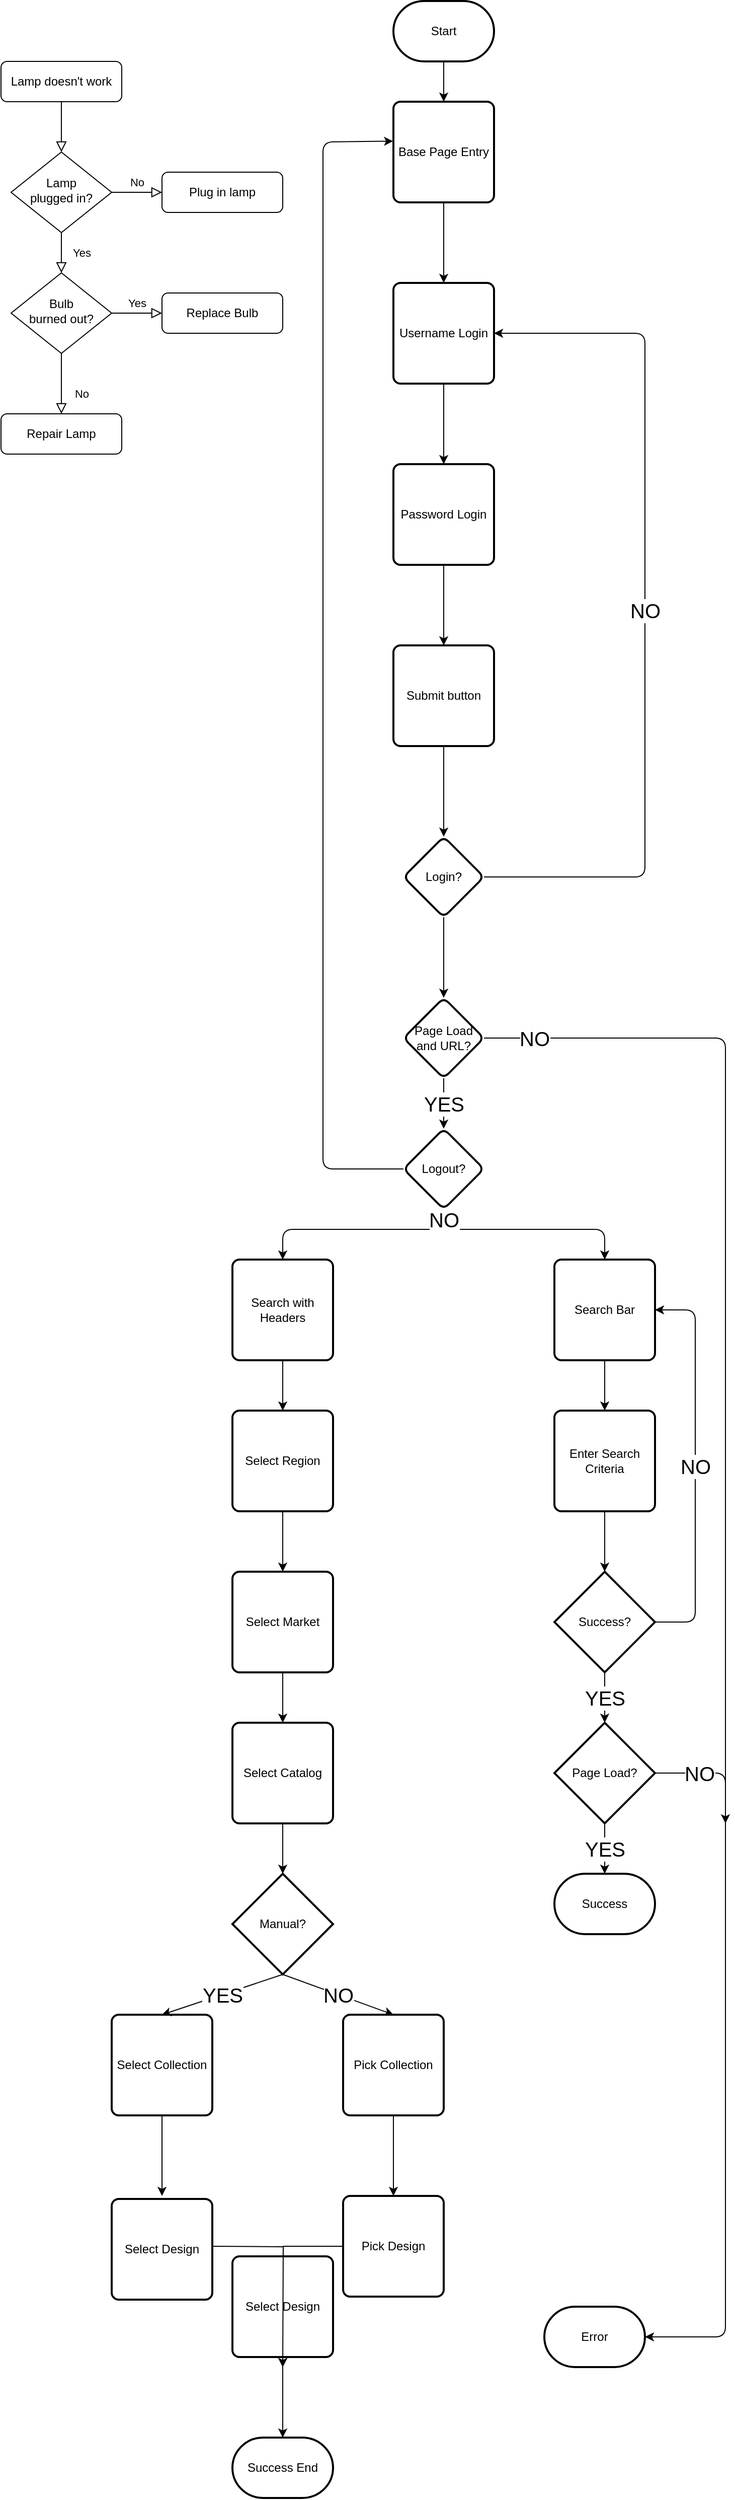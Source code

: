 <mxfile version="13.8.0" type="github">
  <diagram id="C5RBs43oDa-KdzZeNtuy" name="Page-1">
    <mxGraphModel dx="1209" dy="675" grid="1" gridSize="10" guides="1" tooltips="1" connect="1" arrows="1" fold="1" page="1" pageScale="1" pageWidth="827" pageHeight="1169" math="0" shadow="0">
      <root>
        <mxCell id="WIyWlLk6GJQsqaUBKTNV-0" />
        <mxCell id="WIyWlLk6GJQsqaUBKTNV-1" parent="WIyWlLk6GJQsqaUBKTNV-0" />
        <mxCell id="WIyWlLk6GJQsqaUBKTNV-2" value="" style="rounded=0;html=1;jettySize=auto;orthogonalLoop=1;fontSize=11;endArrow=block;endFill=0;endSize=8;strokeWidth=1;shadow=0;labelBackgroundColor=none;edgeStyle=orthogonalEdgeStyle;" parent="WIyWlLk6GJQsqaUBKTNV-1" source="WIyWlLk6GJQsqaUBKTNV-3" target="WIyWlLk6GJQsqaUBKTNV-6" edge="1">
          <mxGeometry relative="1" as="geometry" />
        </mxCell>
        <mxCell id="WIyWlLk6GJQsqaUBKTNV-3" value="Lamp doesn&#39;t work" style="rounded=1;whiteSpace=wrap;html=1;fontSize=12;glass=0;strokeWidth=1;shadow=0;" parent="WIyWlLk6GJQsqaUBKTNV-1" vertex="1">
          <mxGeometry x="160" y="80" width="120" height="40" as="geometry" />
        </mxCell>
        <mxCell id="WIyWlLk6GJQsqaUBKTNV-4" value="Yes" style="rounded=0;html=1;jettySize=auto;orthogonalLoop=1;fontSize=11;endArrow=block;endFill=0;endSize=8;strokeWidth=1;shadow=0;labelBackgroundColor=none;edgeStyle=orthogonalEdgeStyle;" parent="WIyWlLk6GJQsqaUBKTNV-1" source="WIyWlLk6GJQsqaUBKTNV-6" target="WIyWlLk6GJQsqaUBKTNV-10" edge="1">
          <mxGeometry y="20" relative="1" as="geometry">
            <mxPoint as="offset" />
          </mxGeometry>
        </mxCell>
        <mxCell id="WIyWlLk6GJQsqaUBKTNV-5" value="No" style="edgeStyle=orthogonalEdgeStyle;rounded=0;html=1;jettySize=auto;orthogonalLoop=1;fontSize=11;endArrow=block;endFill=0;endSize=8;strokeWidth=1;shadow=0;labelBackgroundColor=none;" parent="WIyWlLk6GJQsqaUBKTNV-1" source="WIyWlLk6GJQsqaUBKTNV-6" target="WIyWlLk6GJQsqaUBKTNV-7" edge="1">
          <mxGeometry y="10" relative="1" as="geometry">
            <mxPoint as="offset" />
          </mxGeometry>
        </mxCell>
        <mxCell id="WIyWlLk6GJQsqaUBKTNV-6" value="Lamp&lt;br&gt;plugged in?" style="rhombus;whiteSpace=wrap;html=1;shadow=0;fontFamily=Helvetica;fontSize=12;align=center;strokeWidth=1;spacing=6;spacingTop=-4;" parent="WIyWlLk6GJQsqaUBKTNV-1" vertex="1">
          <mxGeometry x="170" y="170" width="100" height="80" as="geometry" />
        </mxCell>
        <mxCell id="WIyWlLk6GJQsqaUBKTNV-7" value="Plug in lamp" style="rounded=1;whiteSpace=wrap;html=1;fontSize=12;glass=0;strokeWidth=1;shadow=0;" parent="WIyWlLk6GJQsqaUBKTNV-1" vertex="1">
          <mxGeometry x="320" y="190" width="120" height="40" as="geometry" />
        </mxCell>
        <mxCell id="WIyWlLk6GJQsqaUBKTNV-8" value="No" style="rounded=0;html=1;jettySize=auto;orthogonalLoop=1;fontSize=11;endArrow=block;endFill=0;endSize=8;strokeWidth=1;shadow=0;labelBackgroundColor=none;edgeStyle=orthogonalEdgeStyle;" parent="WIyWlLk6GJQsqaUBKTNV-1" source="WIyWlLk6GJQsqaUBKTNV-10" target="WIyWlLk6GJQsqaUBKTNV-11" edge="1">
          <mxGeometry x="0.333" y="20" relative="1" as="geometry">
            <mxPoint as="offset" />
          </mxGeometry>
        </mxCell>
        <mxCell id="WIyWlLk6GJQsqaUBKTNV-9" value="Yes" style="edgeStyle=orthogonalEdgeStyle;rounded=0;html=1;jettySize=auto;orthogonalLoop=1;fontSize=11;endArrow=block;endFill=0;endSize=8;strokeWidth=1;shadow=0;labelBackgroundColor=none;" parent="WIyWlLk6GJQsqaUBKTNV-1" source="WIyWlLk6GJQsqaUBKTNV-10" target="WIyWlLk6GJQsqaUBKTNV-12" edge="1">
          <mxGeometry y="10" relative="1" as="geometry">
            <mxPoint as="offset" />
          </mxGeometry>
        </mxCell>
        <mxCell id="WIyWlLk6GJQsqaUBKTNV-10" value="Bulb&lt;br&gt;burned out?" style="rhombus;whiteSpace=wrap;html=1;shadow=0;fontFamily=Helvetica;fontSize=12;align=center;strokeWidth=1;spacing=6;spacingTop=-4;" parent="WIyWlLk6GJQsqaUBKTNV-1" vertex="1">
          <mxGeometry x="170" y="290" width="100" height="80" as="geometry" />
        </mxCell>
        <mxCell id="WIyWlLk6GJQsqaUBKTNV-11" value="Repair Lamp" style="rounded=1;whiteSpace=wrap;html=1;fontSize=12;glass=0;strokeWidth=1;shadow=0;" parent="WIyWlLk6GJQsqaUBKTNV-1" vertex="1">
          <mxGeometry x="160" y="430" width="120" height="40" as="geometry" />
        </mxCell>
        <mxCell id="WIyWlLk6GJQsqaUBKTNV-12" value="Replace Bulb" style="rounded=1;whiteSpace=wrap;html=1;fontSize=12;glass=0;strokeWidth=1;shadow=0;" parent="WIyWlLk6GJQsqaUBKTNV-1" vertex="1">
          <mxGeometry x="320" y="310" width="120" height="40" as="geometry" />
        </mxCell>
        <mxCell id="Tcygw-R1gbdxCRvLHlvC-0" value="Start" style="strokeWidth=2;html=1;shape=mxgraph.flowchart.terminator;whiteSpace=wrap;" vertex="1" parent="WIyWlLk6GJQsqaUBKTNV-1">
          <mxGeometry x="550" y="20" width="100" height="60" as="geometry" />
        </mxCell>
        <mxCell id="Tcygw-R1gbdxCRvLHlvC-3" value="" style="edgeStyle=orthogonalEdgeStyle;rounded=0;orthogonalLoop=1;jettySize=auto;html=1;" edge="1" parent="WIyWlLk6GJQsqaUBKTNV-1" source="Tcygw-R1gbdxCRvLHlvC-1" target="Tcygw-R1gbdxCRvLHlvC-2">
          <mxGeometry relative="1" as="geometry" />
        </mxCell>
        <mxCell id="Tcygw-R1gbdxCRvLHlvC-1" value="Base Page Entry" style="rounded=1;whiteSpace=wrap;html=1;absoluteArcSize=1;arcSize=14;strokeWidth=2;" vertex="1" parent="WIyWlLk6GJQsqaUBKTNV-1">
          <mxGeometry x="550" y="120" width="100" height="100" as="geometry" />
        </mxCell>
        <mxCell id="Tcygw-R1gbdxCRvLHlvC-5" value="" style="edgeStyle=orthogonalEdgeStyle;rounded=0;orthogonalLoop=1;jettySize=auto;html=1;" edge="1" parent="WIyWlLk6GJQsqaUBKTNV-1" source="Tcygw-R1gbdxCRvLHlvC-2" target="Tcygw-R1gbdxCRvLHlvC-4">
          <mxGeometry relative="1" as="geometry" />
        </mxCell>
        <mxCell id="Tcygw-R1gbdxCRvLHlvC-2" value="Username Login" style="rounded=1;whiteSpace=wrap;html=1;absoluteArcSize=1;arcSize=14;strokeWidth=2;" vertex="1" parent="WIyWlLk6GJQsqaUBKTNV-1">
          <mxGeometry x="550" y="300" width="100" height="100" as="geometry" />
        </mxCell>
        <mxCell id="Tcygw-R1gbdxCRvLHlvC-7" value="" style="edgeStyle=orthogonalEdgeStyle;rounded=0;orthogonalLoop=1;jettySize=auto;html=1;" edge="1" parent="WIyWlLk6GJQsqaUBKTNV-1" source="Tcygw-R1gbdxCRvLHlvC-4" target="Tcygw-R1gbdxCRvLHlvC-6">
          <mxGeometry relative="1" as="geometry" />
        </mxCell>
        <mxCell id="Tcygw-R1gbdxCRvLHlvC-4" value="Password Login" style="rounded=1;whiteSpace=wrap;html=1;absoluteArcSize=1;arcSize=14;strokeWidth=2;" vertex="1" parent="WIyWlLk6GJQsqaUBKTNV-1">
          <mxGeometry x="550" y="480" width="100" height="100" as="geometry" />
        </mxCell>
        <mxCell id="Tcygw-R1gbdxCRvLHlvC-9" value="" style="edgeStyle=orthogonalEdgeStyle;rounded=0;orthogonalLoop=1;jettySize=auto;html=1;" edge="1" parent="WIyWlLk6GJQsqaUBKTNV-1" source="Tcygw-R1gbdxCRvLHlvC-6" target="Tcygw-R1gbdxCRvLHlvC-8">
          <mxGeometry relative="1" as="geometry" />
        </mxCell>
        <mxCell id="Tcygw-R1gbdxCRvLHlvC-6" value="Submit button" style="rounded=1;whiteSpace=wrap;html=1;absoluteArcSize=1;arcSize=14;strokeWidth=2;" vertex="1" parent="WIyWlLk6GJQsqaUBKTNV-1">
          <mxGeometry x="550" y="660" width="100" height="100" as="geometry" />
        </mxCell>
        <mxCell id="Tcygw-R1gbdxCRvLHlvC-23" value="" style="edgeStyle=orthogonalEdgeStyle;rounded=0;orthogonalLoop=1;jettySize=auto;html=1;" edge="1" parent="WIyWlLk6GJQsqaUBKTNV-1" source="Tcygw-R1gbdxCRvLHlvC-8" target="Tcygw-R1gbdxCRvLHlvC-22">
          <mxGeometry relative="1" as="geometry" />
        </mxCell>
        <mxCell id="Tcygw-R1gbdxCRvLHlvC-8" value="Login?" style="rhombus;whiteSpace=wrap;html=1;rounded=1;strokeWidth=2;arcSize=14;" vertex="1" parent="WIyWlLk6GJQsqaUBKTNV-1">
          <mxGeometry x="560" y="850" width="80" height="80" as="geometry" />
        </mxCell>
        <mxCell id="Tcygw-R1gbdxCRvLHlvC-10" value="&lt;font style=&quot;font-size: 20px&quot;&gt;NO&lt;/font&gt;" style="endArrow=classic;html=1;exitX=1;exitY=0.5;exitDx=0;exitDy=0;entryX=1;entryY=0.5;entryDx=0;entryDy=0;" edge="1" parent="WIyWlLk6GJQsqaUBKTNV-1" source="Tcygw-R1gbdxCRvLHlvC-8" target="Tcygw-R1gbdxCRvLHlvC-2">
          <mxGeometry width="50" height="50" relative="1" as="geometry">
            <mxPoint x="660" y="900" as="sourcePoint" />
            <mxPoint x="720" y="160" as="targetPoint" />
            <Array as="points">
              <mxPoint x="800" y="890" />
              <mxPoint x="800" y="520" />
              <mxPoint x="800" y="350" />
            </Array>
          </mxGeometry>
        </mxCell>
        <mxCell id="Tcygw-R1gbdxCRvLHlvC-12" value="" style="endArrow=classic;html=1;exitX=0.5;exitY=1;exitDx=0;exitDy=0;exitPerimeter=0;" edge="1" parent="WIyWlLk6GJQsqaUBKTNV-1" source="Tcygw-R1gbdxCRvLHlvC-0" target="Tcygw-R1gbdxCRvLHlvC-1">
          <mxGeometry width="50" height="50" relative="1" as="geometry">
            <mxPoint x="660" y="80" as="sourcePoint" />
            <mxPoint x="740" y="80" as="targetPoint" />
          </mxGeometry>
        </mxCell>
        <mxCell id="Tcygw-R1gbdxCRvLHlvC-21" value="" style="endArrow=classic;html=1;exitX=0.5;exitY=1;exitDx=0;exitDy=0;entryX=0.5;entryY=0;entryDx=0;entryDy=0;" edge="1" parent="WIyWlLk6GJQsqaUBKTNV-1" target="Tcygw-R1gbdxCRvLHlvC-32">
          <mxGeometry width="50" height="50" relative="1" as="geometry">
            <mxPoint x="600" y="1240" as="sourcePoint" />
            <mxPoint x="420" y="1270" as="targetPoint" />
            <Array as="points">
              <mxPoint x="520" y="1240" />
              <mxPoint x="440" y="1240" />
            </Array>
          </mxGeometry>
        </mxCell>
        <mxCell id="Tcygw-R1gbdxCRvLHlvC-22" value="Page Load and URL?" style="rhombus;whiteSpace=wrap;html=1;rounded=1;strokeWidth=2;arcSize=14;" vertex="1" parent="WIyWlLk6GJQsqaUBKTNV-1">
          <mxGeometry x="560" y="1010" width="80" height="80" as="geometry" />
        </mxCell>
        <mxCell id="Tcygw-R1gbdxCRvLHlvC-24" value="" style="endArrow=classic;html=1;exitX=1;exitY=0.5;exitDx=0;exitDy=0;" edge="1" parent="WIyWlLk6GJQsqaUBKTNV-1" source="Tcygw-R1gbdxCRvLHlvC-22" target="Tcygw-R1gbdxCRvLHlvC-27">
          <mxGeometry width="50" height="50" relative="1" as="geometry">
            <mxPoint x="280" y="1242.1" as="sourcePoint" />
            <mxPoint x="310" y="1040" as="targetPoint" />
            <Array as="points">
              <mxPoint x="880" y="1050" />
              <mxPoint x="880" y="2340" />
            </Array>
          </mxGeometry>
        </mxCell>
        <mxCell id="Tcygw-R1gbdxCRvLHlvC-26" value="&lt;font style=&quot;font-size: 20px&quot;&gt;NO&lt;/font&gt;" style="edgeLabel;html=1;align=center;verticalAlign=middle;resizable=0;points=[];" vertex="1" connectable="0" parent="WIyWlLk6GJQsqaUBKTNV-1">
          <mxGeometry x="689.995" y="1050.001" as="geometry" />
        </mxCell>
        <mxCell id="Tcygw-R1gbdxCRvLHlvC-27" value="Error" style="strokeWidth=2;html=1;shape=mxgraph.flowchart.terminator;whiteSpace=wrap;" vertex="1" parent="WIyWlLk6GJQsqaUBKTNV-1">
          <mxGeometry x="700" y="2310" width="100" height="60" as="geometry" />
        </mxCell>
        <mxCell id="Tcygw-R1gbdxCRvLHlvC-30" value="" style="endArrow=classic;html=1;entryX=0.5;entryY=0;entryDx=0;entryDy=0;" edge="1" parent="WIyWlLk6GJQsqaUBKTNV-1" target="Tcygw-R1gbdxCRvLHlvC-33">
          <mxGeometry width="50" height="50" relative="1" as="geometry">
            <mxPoint x="600" y="1240" as="sourcePoint" />
            <mxPoint x="780" y="1270" as="targetPoint" />
            <Array as="points">
              <mxPoint x="760" y="1240" />
            </Array>
          </mxGeometry>
        </mxCell>
        <mxCell id="Tcygw-R1gbdxCRvLHlvC-36" value="" style="edgeStyle=orthogonalEdgeStyle;rounded=0;orthogonalLoop=1;jettySize=auto;html=1;" edge="1" parent="WIyWlLk6GJQsqaUBKTNV-1" source="Tcygw-R1gbdxCRvLHlvC-32" target="Tcygw-R1gbdxCRvLHlvC-35">
          <mxGeometry relative="1" as="geometry" />
        </mxCell>
        <mxCell id="Tcygw-R1gbdxCRvLHlvC-32" value="Search with Headers" style="rounded=1;whiteSpace=wrap;html=1;absoluteArcSize=1;arcSize=14;strokeWidth=2;" vertex="1" parent="WIyWlLk6GJQsqaUBKTNV-1">
          <mxGeometry x="390" y="1270" width="100" height="100" as="geometry" />
        </mxCell>
        <mxCell id="Tcygw-R1gbdxCRvLHlvC-33" value="Search Bar" style="rounded=1;whiteSpace=wrap;html=1;absoluteArcSize=1;arcSize=14;strokeWidth=2;" vertex="1" parent="WIyWlLk6GJQsqaUBKTNV-1">
          <mxGeometry x="710" y="1270" width="100" height="100" as="geometry" />
        </mxCell>
        <mxCell id="Tcygw-R1gbdxCRvLHlvC-38" value="" style="edgeStyle=orthogonalEdgeStyle;rounded=0;orthogonalLoop=1;jettySize=auto;html=1;" edge="1" parent="WIyWlLk6GJQsqaUBKTNV-1" source="Tcygw-R1gbdxCRvLHlvC-35" target="Tcygw-R1gbdxCRvLHlvC-37">
          <mxGeometry relative="1" as="geometry" />
        </mxCell>
        <mxCell id="Tcygw-R1gbdxCRvLHlvC-35" value="Select Region" style="rounded=1;whiteSpace=wrap;html=1;absoluteArcSize=1;arcSize=14;strokeWidth=2;" vertex="1" parent="WIyWlLk6GJQsqaUBKTNV-1">
          <mxGeometry x="390" y="1420" width="100" height="100" as="geometry" />
        </mxCell>
        <mxCell id="Tcygw-R1gbdxCRvLHlvC-40" value="" style="edgeStyle=orthogonalEdgeStyle;rounded=0;orthogonalLoop=1;jettySize=auto;html=1;" edge="1" parent="WIyWlLk6GJQsqaUBKTNV-1" source="Tcygw-R1gbdxCRvLHlvC-37" target="Tcygw-R1gbdxCRvLHlvC-39">
          <mxGeometry relative="1" as="geometry" />
        </mxCell>
        <mxCell id="Tcygw-R1gbdxCRvLHlvC-37" value="Select Market" style="rounded=1;whiteSpace=wrap;html=1;absoluteArcSize=1;arcSize=14;strokeWidth=2;" vertex="1" parent="WIyWlLk6GJQsqaUBKTNV-1">
          <mxGeometry x="390" y="1580" width="100" height="100" as="geometry" />
        </mxCell>
        <mxCell id="Tcygw-R1gbdxCRvLHlvC-39" value="Select Catalog" style="rounded=1;whiteSpace=wrap;html=1;absoluteArcSize=1;arcSize=14;strokeWidth=2;" vertex="1" parent="WIyWlLk6GJQsqaUBKTNV-1">
          <mxGeometry x="390" y="1730" width="100" height="100" as="geometry" />
        </mxCell>
        <mxCell id="Tcygw-R1gbdxCRvLHlvC-42" value="Manual?" style="strokeWidth=2;html=1;shape=mxgraph.flowchart.decision;whiteSpace=wrap;" vertex="1" parent="WIyWlLk6GJQsqaUBKTNV-1">
          <mxGeometry x="390" y="1880" width="100" height="100" as="geometry" />
        </mxCell>
        <mxCell id="Tcygw-R1gbdxCRvLHlvC-62" value="" style="edgeStyle=orthogonalEdgeStyle;rounded=0;orthogonalLoop=1;jettySize=auto;html=1;" edge="1" parent="WIyWlLk6GJQsqaUBKTNV-1">
          <mxGeometry relative="1" as="geometry">
            <mxPoint x="320" y="2120" as="sourcePoint" />
            <mxPoint x="320" y="2200" as="targetPoint" />
          </mxGeometry>
        </mxCell>
        <mxCell id="Tcygw-R1gbdxCRvLHlvC-43" value="Select Collection&lt;br&gt;" style="rounded=1;whiteSpace=wrap;html=1;absoluteArcSize=1;arcSize=14;strokeWidth=2;" vertex="1" parent="WIyWlLk6GJQsqaUBKTNV-1">
          <mxGeometry x="270" y="2020" width="100" height="100" as="geometry" />
        </mxCell>
        <mxCell id="Tcygw-R1gbdxCRvLHlvC-67" value="" style="edgeStyle=orthogonalEdgeStyle;rounded=0;orthogonalLoop=1;jettySize=auto;html=1;" edge="1" parent="WIyWlLk6GJQsqaUBKTNV-1" source="Tcygw-R1gbdxCRvLHlvC-44" target="Tcygw-R1gbdxCRvLHlvC-66">
          <mxGeometry relative="1" as="geometry" />
        </mxCell>
        <mxCell id="Tcygw-R1gbdxCRvLHlvC-44" value="Pick Collection" style="rounded=1;whiteSpace=wrap;html=1;absoluteArcSize=1;arcSize=14;strokeWidth=2;" vertex="1" parent="WIyWlLk6GJQsqaUBKTNV-1">
          <mxGeometry x="500" y="2020" width="100" height="100" as="geometry" />
        </mxCell>
        <mxCell id="Tcygw-R1gbdxCRvLHlvC-45" value="&lt;font style=&quot;font-size: 20px&quot;&gt;YES&lt;/font&gt;" style="endArrow=classic;html=1;exitX=0.5;exitY=1;exitDx=0;exitDy=0;exitPerimeter=0;entryX=0.5;entryY=0;entryDx=0;entryDy=0;" edge="1" parent="WIyWlLk6GJQsqaUBKTNV-1" source="Tcygw-R1gbdxCRvLHlvC-42">
          <mxGeometry width="50" height="50" relative="1" as="geometry">
            <mxPoint x="310" y="1970" as="sourcePoint" />
            <mxPoint x="320" y="2020" as="targetPoint" />
          </mxGeometry>
        </mxCell>
        <mxCell id="Tcygw-R1gbdxCRvLHlvC-46" value="&lt;font style=&quot;font-size: 20px&quot;&gt;NO&lt;/font&gt;" style="endArrow=classic;html=1;exitX=0.5;exitY=1;exitDx=0;exitDy=0;exitPerimeter=0;entryX=0.5;entryY=0;entryDx=0;entryDy=0;" edge="1" parent="WIyWlLk6GJQsqaUBKTNV-1" source="Tcygw-R1gbdxCRvLHlvC-42" target="Tcygw-R1gbdxCRvLHlvC-44">
          <mxGeometry width="50" height="50" relative="1" as="geometry">
            <mxPoint x="500" y="2000" as="sourcePoint" />
            <mxPoint x="550" y="1950" as="targetPoint" />
          </mxGeometry>
        </mxCell>
        <mxCell id="Tcygw-R1gbdxCRvLHlvC-47" value="Enter Search Criteria" style="rounded=1;whiteSpace=wrap;html=1;absoluteArcSize=1;arcSize=14;strokeWidth=2;" vertex="1" parent="WIyWlLk6GJQsqaUBKTNV-1">
          <mxGeometry x="710" y="1420" width="100" height="100" as="geometry" />
        </mxCell>
        <mxCell id="Tcygw-R1gbdxCRvLHlvC-48" value="" style="endArrow=classic;html=1;entryX=0.5;entryY=0;entryDx=0;entryDy=0;exitX=0.5;exitY=1;exitDx=0;exitDy=0;" edge="1" parent="WIyWlLk6GJQsqaUBKTNV-1" source="Tcygw-R1gbdxCRvLHlvC-33" target="Tcygw-R1gbdxCRvLHlvC-47">
          <mxGeometry width="50" height="50" relative="1" as="geometry">
            <mxPoint x="650" y="1440" as="sourcePoint" />
            <mxPoint x="700" y="1390" as="targetPoint" />
          </mxGeometry>
        </mxCell>
        <mxCell id="Tcygw-R1gbdxCRvLHlvC-50" value="Success?" style="strokeWidth=2;html=1;shape=mxgraph.flowchart.decision;whiteSpace=wrap;" vertex="1" parent="WIyWlLk6GJQsqaUBKTNV-1">
          <mxGeometry x="710" y="1580" width="100" height="100" as="geometry" />
        </mxCell>
        <mxCell id="Tcygw-R1gbdxCRvLHlvC-51" value="" style="endArrow=classic;html=1;exitX=0.5;exitY=1;exitDx=0;exitDy=0;entryX=0.5;entryY=0;entryDx=0;entryDy=0;entryPerimeter=0;" edge="1" parent="WIyWlLk6GJQsqaUBKTNV-1" source="Tcygw-R1gbdxCRvLHlvC-47" target="Tcygw-R1gbdxCRvLHlvC-50">
          <mxGeometry width="50" height="50" relative="1" as="geometry">
            <mxPoint x="680" y="1630" as="sourcePoint" />
            <mxPoint x="730" y="1580" as="targetPoint" />
          </mxGeometry>
        </mxCell>
        <mxCell id="Tcygw-R1gbdxCRvLHlvC-52" value="&lt;font style=&quot;font-size: 20px&quot;&gt;NO&lt;/font&gt;" style="endArrow=classic;html=1;exitX=1;exitY=0.5;exitDx=0;exitDy=0;exitPerimeter=0;entryX=1;entryY=0.5;entryDx=0;entryDy=0;" edge="1" parent="WIyWlLk6GJQsqaUBKTNV-1" source="Tcygw-R1gbdxCRvLHlvC-50" target="Tcygw-R1gbdxCRvLHlvC-33">
          <mxGeometry width="50" height="50" relative="1" as="geometry">
            <mxPoint x="600" y="1600" as="sourcePoint" />
            <mxPoint x="850" y="1260" as="targetPoint" />
            <Array as="points">
              <mxPoint x="850" y="1630" />
              <mxPoint x="850" y="1320" />
            </Array>
          </mxGeometry>
        </mxCell>
        <mxCell id="Tcygw-R1gbdxCRvLHlvC-53" value="Success End" style="strokeWidth=2;html=1;shape=mxgraph.flowchart.terminator;whiteSpace=wrap;" vertex="1" parent="WIyWlLk6GJQsqaUBKTNV-1">
          <mxGeometry x="390" y="2440" width="100" height="60" as="geometry" />
        </mxCell>
        <mxCell id="Tcygw-R1gbdxCRvLHlvC-54" value="Page Load?" style="strokeWidth=2;html=1;shape=mxgraph.flowchart.decision;whiteSpace=wrap;" vertex="1" parent="WIyWlLk6GJQsqaUBKTNV-1">
          <mxGeometry x="710" y="1730" width="100" height="100" as="geometry" />
        </mxCell>
        <mxCell id="Tcygw-R1gbdxCRvLHlvC-55" value="&lt;font style=&quot;font-size: 20px&quot;&gt;NO&lt;/font&gt;" style="endArrow=classic;html=1;exitX=1;exitY=0.5;exitDx=0;exitDy=0;exitPerimeter=0;" edge="1" parent="WIyWlLk6GJQsqaUBKTNV-1" source="Tcygw-R1gbdxCRvLHlvC-54">
          <mxGeometry x="-0.273" width="50" height="50" relative="1" as="geometry">
            <mxPoint x="810" y="1677" as="sourcePoint" />
            <mxPoint x="880" y="1830" as="targetPoint" />
            <Array as="points">
              <mxPoint x="880" y="1780" />
            </Array>
            <mxPoint as="offset" />
          </mxGeometry>
        </mxCell>
        <mxCell id="Tcygw-R1gbdxCRvLHlvC-56" value="&lt;font style=&quot;font-size: 20px&quot;&gt;YES&lt;/font&gt;" style="endArrow=classic;html=1;entryX=0.5;entryY=0;entryDx=0;entryDy=0;entryPerimeter=0;exitX=0.5;exitY=1;exitDx=0;exitDy=0;exitPerimeter=0;" edge="1" parent="WIyWlLk6GJQsqaUBKTNV-1" source="Tcygw-R1gbdxCRvLHlvC-50" target="Tcygw-R1gbdxCRvLHlvC-54">
          <mxGeometry width="50" height="50" relative="1" as="geometry">
            <mxPoint x="650" y="1710" as="sourcePoint" />
            <mxPoint x="700" y="1660" as="targetPoint" />
          </mxGeometry>
        </mxCell>
        <mxCell id="Tcygw-R1gbdxCRvLHlvC-57" value="" style="endArrow=classic;html=1;exitX=0.5;exitY=1;exitDx=0;exitDy=0;entryX=0.5;entryY=0;entryDx=0;entryDy=0;entryPerimeter=0;" edge="1" parent="WIyWlLk6GJQsqaUBKTNV-1" source="Tcygw-R1gbdxCRvLHlvC-39" target="Tcygw-R1gbdxCRvLHlvC-42">
          <mxGeometry width="50" height="50" relative="1" as="geometry">
            <mxPoint x="620" y="1880" as="sourcePoint" />
            <mxPoint x="670" y="1830" as="targetPoint" />
          </mxGeometry>
        </mxCell>
        <mxCell id="Tcygw-R1gbdxCRvLHlvC-58" value="&lt;font style=&quot;font-size: 20px&quot;&gt;YES&lt;/font&gt;" style="endArrow=classic;html=1;exitX=0.5;exitY=1;exitDx=0;exitDy=0;exitPerimeter=0;" edge="1" parent="WIyWlLk6GJQsqaUBKTNV-1" source="Tcygw-R1gbdxCRvLHlvC-54" target="Tcygw-R1gbdxCRvLHlvC-59">
          <mxGeometry width="50" height="50" relative="1" as="geometry">
            <mxPoint x="790" y="1890" as="sourcePoint" />
            <mxPoint x="760" y="1910" as="targetPoint" />
          </mxGeometry>
        </mxCell>
        <mxCell id="Tcygw-R1gbdxCRvLHlvC-59" value="Success" style="strokeWidth=2;html=1;shape=mxgraph.flowchart.terminator;whiteSpace=wrap;" vertex="1" parent="WIyWlLk6GJQsqaUBKTNV-1">
          <mxGeometry x="710" y="1880" width="100" height="60" as="geometry" />
        </mxCell>
        <mxCell id="Tcygw-R1gbdxCRvLHlvC-65" value="" style="edgeStyle=orthogonalEdgeStyle;rounded=0;orthogonalLoop=1;jettySize=auto;html=1;" edge="1" parent="WIyWlLk6GJQsqaUBKTNV-1">
          <mxGeometry relative="1" as="geometry">
            <mxPoint x="370" y="2250" as="sourcePoint" />
            <mxPoint x="440" y="2370" as="targetPoint" />
          </mxGeometry>
        </mxCell>
        <mxCell id="Tcygw-R1gbdxCRvLHlvC-61" value="Select Design" style="rounded=1;whiteSpace=wrap;html=1;absoluteArcSize=1;arcSize=14;strokeWidth=2;" vertex="1" parent="WIyWlLk6GJQsqaUBKTNV-1">
          <mxGeometry x="270" y="2203" width="100" height="100" as="geometry" />
        </mxCell>
        <mxCell id="Tcygw-R1gbdxCRvLHlvC-64" value="Select Design" style="rounded=1;whiteSpace=wrap;html=1;absoluteArcSize=1;arcSize=14;strokeWidth=2;" vertex="1" parent="WIyWlLk6GJQsqaUBKTNV-1">
          <mxGeometry x="390" y="2260" width="100" height="100" as="geometry" />
        </mxCell>
        <mxCell id="Tcygw-R1gbdxCRvLHlvC-66" value="Pick Design" style="rounded=1;whiteSpace=wrap;html=1;absoluteArcSize=1;arcSize=14;strokeWidth=2;" vertex="1" parent="WIyWlLk6GJQsqaUBKTNV-1">
          <mxGeometry x="500" y="2200" width="100" height="100" as="geometry" />
        </mxCell>
        <mxCell id="Tcygw-R1gbdxCRvLHlvC-68" value="" style="edgeStyle=orthogonalEdgeStyle;rounded=0;orthogonalLoop=1;jettySize=auto;html=1;exitX=0;exitY=0.5;exitDx=0;exitDy=0;entryX=0.5;entryY=0;entryDx=0;entryDy=0;" edge="1" parent="WIyWlLk6GJQsqaUBKTNV-1" source="Tcygw-R1gbdxCRvLHlvC-66">
          <mxGeometry relative="1" as="geometry">
            <mxPoint x="380" y="2260" as="sourcePoint" />
            <mxPoint x="440" y="2370" as="targetPoint" />
          </mxGeometry>
        </mxCell>
        <mxCell id="Tcygw-R1gbdxCRvLHlvC-69" value="&lt;font style=&quot;font-size: 20px&quot;&gt;YES&lt;/font&gt;" style="endArrow=classic;html=1;exitX=0.5;exitY=1;exitDx=0;exitDy=0;entryX=0.5;entryY=0;entryDx=0;entryDy=0;" edge="1" parent="WIyWlLk6GJQsqaUBKTNV-1" source="Tcygw-R1gbdxCRvLHlvC-22" target="Tcygw-R1gbdxCRvLHlvC-72">
          <mxGeometry width="50" height="50" relative="1" as="geometry">
            <mxPoint x="610" y="1230" as="sourcePoint" />
            <mxPoint x="600" y="1130" as="targetPoint" />
          </mxGeometry>
        </mxCell>
        <mxCell id="Tcygw-R1gbdxCRvLHlvC-70" value="" style="endArrow=classic;html=1;exitX=0.5;exitY=1;exitDx=0;exitDy=0;entryX=0.5;entryY=0;entryDx=0;entryDy=0;entryPerimeter=0;" edge="1" parent="WIyWlLk6GJQsqaUBKTNV-1" source="Tcygw-R1gbdxCRvLHlvC-64" target="Tcygw-R1gbdxCRvLHlvC-53">
          <mxGeometry width="50" height="50" relative="1" as="geometry">
            <mxPoint x="520" y="2410" as="sourcePoint" />
            <mxPoint x="570" y="2360" as="targetPoint" />
          </mxGeometry>
        </mxCell>
        <mxCell id="Tcygw-R1gbdxCRvLHlvC-72" value="Logout?" style="rhombus;whiteSpace=wrap;html=1;rounded=1;strokeWidth=2;arcSize=14;" vertex="1" parent="WIyWlLk6GJQsqaUBKTNV-1">
          <mxGeometry x="560" y="1140" width="80" height="80" as="geometry" />
        </mxCell>
        <mxCell id="Tcygw-R1gbdxCRvLHlvC-73" value="&lt;font style=&quot;font-size: 20px&quot;&gt;NO&lt;/font&gt;" style="endArrow=classic;html=1;exitX=0.5;exitY=1;exitDx=0;exitDy=0;" edge="1" parent="WIyWlLk6GJQsqaUBKTNV-1" source="Tcygw-R1gbdxCRvLHlvC-72">
          <mxGeometry width="50" height="50" relative="1" as="geometry">
            <mxPoint x="680" y="1220" as="sourcePoint" />
            <mxPoint x="600" y="1240" as="targetPoint" />
          </mxGeometry>
        </mxCell>
        <mxCell id="Tcygw-R1gbdxCRvLHlvC-74" value="" style="endArrow=classic;html=1;exitX=0;exitY=0.5;exitDx=0;exitDy=0;entryX=-0.003;entryY=0.392;entryDx=0;entryDy=0;entryPerimeter=0;" edge="1" parent="WIyWlLk6GJQsqaUBKTNV-1" source="Tcygw-R1gbdxCRvLHlvC-72" target="Tcygw-R1gbdxCRvLHlvC-1">
          <mxGeometry width="50" height="50" relative="1" as="geometry">
            <mxPoint x="480" y="1210" as="sourcePoint" />
            <mxPoint x="480" y="113.778" as="targetPoint" />
            <Array as="points">
              <mxPoint x="480" y="1180" />
              <mxPoint x="480" y="160" />
            </Array>
          </mxGeometry>
        </mxCell>
      </root>
    </mxGraphModel>
  </diagram>
</mxfile>
